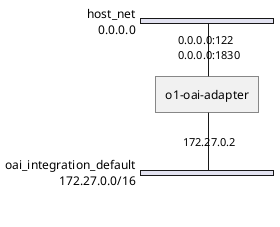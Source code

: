 @startuml
nwdiag {
  
  network host_net {
      address = "0.0.0.0"
      o1-oai-adapter [address = "0.0.0.0:122" ];
      o1-oai-adapter [address = "0.0.0.0:122, 0.0.0.0:1830" ];
  }
  network oai_integration_default {
      address = "172.27.0.0/16"
      o1-oai-adapter [address = "172.27.0.2" ];
  }
}

@enduml